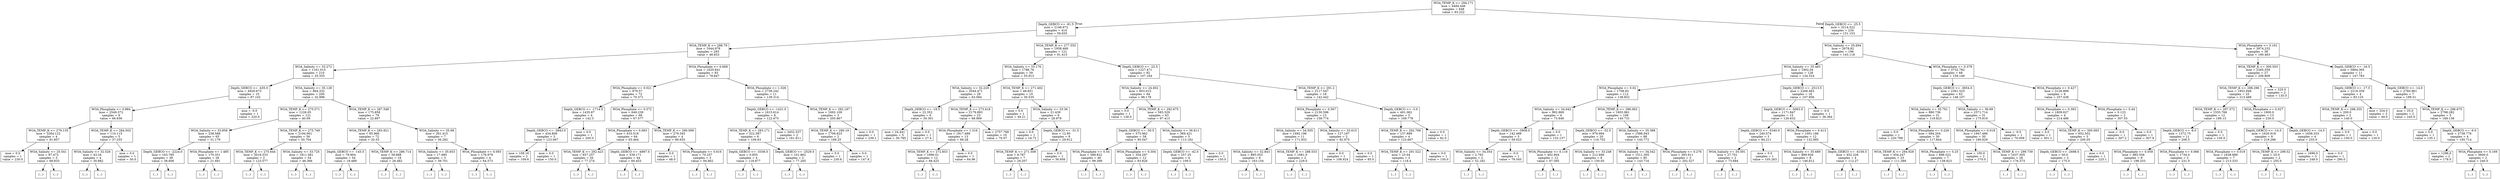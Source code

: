 digraph Tree {
node [shape=box] ;
0 [label="WOA_TEMP_K <= 294.171\nmse = 4484.446\nsamples = 648\nvalue = 93.222"] ;
1 [label="Depth_GEBCO <= -81.5\nmse = 2148.972\nsamples = 414\nvalue = 59.655"] ;
0 -> 1 [labeldistance=2.5, labelangle=45, headlabel="True"] ;
2 [label="WOA_TEMP_K <= 288.79\nmse = 1644.978\nsamples = 293\nvalue = 46.653"] ;
1 -> 2 ;
3 [label="WOA_Salinity <= 33.272\nmse = 1161.015\nsamples = 210\nvalue = 35.335"] ;
2 -> 3 ;
4 [label="Depth_GEBCO <= -435.0\nmse = 4926.673\nsamples = 10\nvalue = 87.102"] ;
3 -> 4 ;
5 [label="WOA_Phosphate <= 0.884\nmse = 2549.372\nsamples = 9\nvalue = 66.656"] ;
4 -> 5 ;
6 [label="WOA_TEMP_K <= 279.135\nmse = 3264.122\nsamples = 4\nvalue = 91.857"] ;
5 -> 6 ;
7 [label="mse = 0.0\nsamples = 1\nvalue = 230.0"] ;
6 -> 7 ;
8 [label="WOA_Salinity <= 25.541\nmse = 97.472\nsamples = 3\nvalue = 68.833"] ;
6 -> 8 ;
9 [label="(...)"] ;
8 -> 9 ;
10 [label="(...)"] ;
8 -> 10 ;
13 [label="WOA_TEMP_K <= 284.502\nmse = 110.115\nsamples = 5\nvalue = 37.255"] ;
5 -> 13 ;
14 [label="WOA_Salinity <= 32.526\nmse = 43.34\nsamples = 4\nvalue = 30.882"] ;
13 -> 14 ;
15 [label="(...)"] ;
14 -> 15 ;
16 [label="(...)"] ;
14 -> 16 ;
21 [label="mse = 0.0\nsamples = 1\nvalue = 50.0"] ;
13 -> 21 ;
22 [label="mse = -0.0\nsamples = 1\nvalue = 220.0"] ;
4 -> 22 ;
23 [label="WOA_Salinity <= 35.128\nmse = 864.332\nsamples = 200\nvalue = 32.996"] ;
3 -> 23 ;
24 [label="WOA_TEMP_K <= 275.571\nmse = 1226.05\nsamples = 121\nvalue = 40.09"] ;
23 -> 24 ;
25 [label="WOA_Salinity <= 33.858\nmse = 238.588\nsamples = 65\nvalue = 31.179"] ;
24 -> 25 ;
26 [label="Depth_GEBCO <= -2224.0\nmse = 163.785\nsamples = 39\nvalue = 38.606"] ;
25 -> 26 ;
27 [label="(...)"] ;
26 -> 27 ;
54 [label="(...)"] ;
26 -> 54 ;
91 [label="WOA_Phosphate <= 1.485\nmse = 170.351\nsamples = 26\nvalue = 21.491"] ;
25 -> 91 ;
92 [label="(...)"] ;
91 -> 92 ;
127 [label="(...)"] ;
91 -> 127 ;
142 [label="WOA_TEMP_K <= 275.749\nmse = 2194.901\nsamples = 56\nvalue = 50.704"] ;
24 -> 142 ;
143 [label="WOA_TEMP_K <= 275.644\nmse = 3016.533\nsamples = 2\nvalue = 123.577"] ;
142 -> 143 ;
144 [label="(...)"] ;
143 -> 144 ;
145 [label="(...)"] ;
143 -> 145 ;
146 [label="WOA_Salinity <= 33.725\nmse = 1811.081\nsamples = 54\nvalue = 46.366"] ;
142 -> 146 ;
147 [label="(...)"] ;
146 -> 147 ;
150 [label="(...)"] ;
146 -> 150 ;
253 [label="WOA_TEMP_K <= 287.548\nmse = 175.858\nsamples = 79\nvalue = 22.897"] ;
23 -> 253 ;
254 [label="WOA_TEMP_K <= 283.821\nmse = 85.966\nsamples = 72\nvalue = 20.55"] ;
253 -> 254 ;
255 [label="Depth_GEBCO <= -145.5\nmse = 78.904\nsamples = 54\nvalue = 18.489"] ;
254 -> 255 ;
256 [label="(...)"] ;
255 -> 256 ;
283 [label="(...)"] ;
255 -> 283 ;
302 [label="WOA_TEMP_K <= 286.714\nmse = 58.888\nsamples = 18\nvalue = 26.482"] ;
254 -> 302 ;
303 [label="(...)"] ;
302 -> 303 ;
316 [label="(...)"] ;
302 -> 316 ;
323 [label="WOA_Salinity <= 35.68\nmse = 261.415\nsamples = 7\nvalue = 56.282"] ;
253 -> 323 ;
324 [label="WOA_Salinity <= 35.653\nmse = 17.885\nsamples = 3\nvalue = 39.701"] ;
323 -> 324 ;
325 [label="(...)"] ;
324 -> 325 ;
326 [label="(...)"] ;
324 -> 326 ;
329 [label="WOA_Phosphate <= 0.093\nmse = 176.979\nsamples = 4\nvalue = 64.573"] ;
323 -> 329 ;
330 [label="(...)"] ;
329 -> 330 ;
331 [label="(...)"] ;
329 -> 331 ;
334 [label="WOA_Phosphate <= 0.669\nmse = 1620.641\nsamples = 83\nvalue = 78.847"] ;
2 -> 334 ;
335 [label="WOA_Phosphate <= 0.021\nmse = 879.57\nsamples = 72\nvalue = 70.371"] ;
334 -> 335 ;
336 [label="Depth_GEBCO <= -1714.5\nmse = 1435.87\nsamples = 4\nvalue = 142.3"] ;
335 -> 336 ;
337 [label="Depth_GEBCO <= -3843.0\nmse = 434.809\nsamples = 3\nvalue = 123.067"] ;
336 -> 337 ;
338 [label="mse = 108.16\nsamples = 2\nvalue = 109.6"] ;
337 -> 338 ;
339 [label="mse = 0.0\nsamples = 1\nvalue = 150.0"] ;
337 -> 339 ;
340 [label="mse = 0.0\nsamples = 1\nvalue = 200.0"] ;
336 -> 340 ;
341 [label="WOA_Phosphate <= 0.572\nmse = 649.239\nsamples = 68\nvalue = 67.577"] ;
335 -> 341 ;
342 [label="WOA_Phosphate <= 0.083\nmse = 633.518\nsamples = 64\nvalue = 65.464"] ;
341 -> 342 ;
343 [label="WOA_TEMP_K <= 292.423\nmse = 657.257\nsamples = 20\nvalue = 77.274"] ;
342 -> 343 ;
344 [label="(...)"] ;
343 -> 344 ;
363 [label="(...)"] ;
343 -> 363 ;
376 [label="Depth_GEBCO <= -4987.0\nmse = 539.171\nsamples = 44\nvalue = 60.453"] ;
342 -> 376 ;
377 [label="(...)"] ;
376 -> 377 ;
402 [label="(...)"] ;
376 -> 402 ;
447 [label="WOA_TEMP_K <= 290.099\nmse = 279.345\nsamples = 4\nvalue = 89.655"] ;
341 -> 447 ;
448 [label="mse = 0.0\nsamples = 1\nvalue = 48.0"] ;
447 -> 448 ;
449 [label="WOA_Phosphate <= 0.616\nmse = 70.257\nsamples = 3\nvalue = 94.862"] ;
447 -> 449 ;
450 [label="(...)"] ;
449 -> 450 ;
451 [label="(...)"] ;
449 -> 451 ;
454 [label="WOA_Phosphate <= 1.026\nmse = 2738.242\nsamples = 11\nvalue = 139.314"] ;
334 -> 454 ;
455 [label="Depth_GEBCO <= -1431.0\nmse = 1615.614\nsamples = 8\nvalue = 122.675"] ;
454 -> 455 ;
456 [label="WOA_TEMP_K <= 293.171\nmse = 322.587\nsamples = 6\nvalue = 109.63"] ;
455 -> 456 ;
457 [label="Depth_GEBCO <= -3336.0\nmse = 0.855\nsamples = 4\nvalue = 118.877"] ;
456 -> 457 ;
458 [label="(...)"] ;
457 -> 458 ;
459 [label="(...)"] ;
457 -> 459 ;
460 [label="Depth_GEBCO <= -2529.5\nmse = 101.862\nsamples = 2\nvalue = 77.265"] ;
456 -> 460 ;
461 [label="(...)"] ;
460 -> 461 ;
462 [label="(...)"] ;
460 -> 462 ;
463 [label="mse = 3452.537\nsamples = 2\nvalue = 161.811"] ;
455 -> 463 ;
464 [label="WOA_TEMP_K <= 292.187\nmse = 1692.109\nsamples = 3\nvalue = 205.867"] ;
454 -> 464 ;
465 [label="WOA_TEMP_K <= 290.19\nmse = 1709.823\nsamples = 2\nvalue = 189.25"] ;
464 -> 465 ;
466 [label="mse = 0.0\nsamples = 1\nvalue = 230.6"] ;
465 -> 466 ;
467 [label="mse = 0.0\nsamples = 1\nvalue = 147.9"] ;
465 -> 467 ;
468 [label="mse = 0.0\nsamples = 1\nvalue = 239.1"] ;
464 -> 468 ;
469 [label="WOA_TEMP_K <= 277.555\nmse = 1958.468\nsamples = 121\nvalue = 91.415"] ;
1 -> 469 ;
470 [label="WOA_Salinity <= 33.176\nmse = 1786.76\nsamples = 39\nvalue = 55.913"] ;
469 -> 470 ;
471 [label="WOA_Salinity <= 32.229\nmse = 2044.471\nsamples = 29\nvalue = 63.084"] ;
470 -> 471 ;
472 [label="Depth_GEBCO <= -19.5\nmse = 22.352\nsamples = 6\nvalue = 30.301"] ;
471 -> 472 ;
473 [label="mse = 24.441\nsamples = 5\nvalue = 30.785"] ;
472 -> 473 ;
474 [label="mse = 0.0\nsamples = 1\nvalue = 27.4"] ;
472 -> 474 ;
475 [label="WOA_TEMP_K <= 273.418\nmse = 2179.893\nsamples = 23\nvalue = 68.969"] ;
471 -> 475 ;
476 [label="WOA_Phosphate <= 1.316\nmse = 1817.489\nsamples = 13\nvalue = 68.28"] ;
475 -> 476 ;
477 [label="WOA_TEMP_K <= 272.853\nmse = 1896.01\nsamples = 12\nvalue = 68.425"] ;
476 -> 477 ;
478 [label="(...)"] ;
477 -> 478 ;
479 [label="(...)"] ;
477 -> 479 ;
480 [label="mse = 0.0\nsamples = 1\nvalue = 64.96"] ;
476 -> 480 ;
481 [label="mse = 2757.768\nsamples = 10\nvalue = 70.07"] ;
475 -> 481 ;
482 [label="WOA_TEMP_K <= 271.402\nmse = 48.851\nsamples = 10\nvalue = 30.535"] ;
470 -> 482 ;
483 [label="mse = 0.0\nsamples = 1\nvalue = 49.21"] ;
482 -> 483 ;
484 [label="WOA_Salinity <= 33.36\nmse = 21.439\nsamples = 9\nvalue = 28.979"] ;
482 -> 484 ;
485 [label="mse = 0.0\nsamples = 1\nvalue = 18.72"] ;
484 -> 485 ;
486 [label="Depth_GEBCO <= -31.5\nmse = 12.95\nsamples = 8\nvalue = 29.912"] ;
484 -> 486 ;
487 [label="WOA_TEMP_K <= 271.508\nmse = 8.787\nsamples = 7\nvalue = 29.207"] ;
486 -> 487 ;
488 [label="(...)"] ;
487 -> 488 ;
489 [label="(...)"] ;
487 -> 489 ;
496 [label="mse = 0.0\nsamples = 1\nvalue = 36.956"] ;
486 -> 496 ;
497 [label="Depth_GEBCO <= -22.5\nmse = 1227.471\nsamples = 82\nvalue = 107.164"] ;
469 -> 497 ;
498 [label="WOA_Salinity <= 24.602\nmse = 603.015\nsamples = 64\nvalue = 98.178"] ;
497 -> 498 ;
499 [label="mse = 0.0\nsamples = 1\nvalue = 138.0"] ;
498 -> 499 ;
500 [label="WOA_TEMP_K <= 292.675\nmse = 583.529\nsamples = 63\nvalue = 97.413"] ;
498 -> 500 ;
501 [label="Depth_GEBCO <= -30.5\nmse = 575.962\nsamples = 58\nvalue = 95.547"] ;
500 -> 501 ;
502 [label="WOA_Phosphate <= 0.54\nmse = 588.822\nsamples = 46\nvalue = 99.399"] ;
501 -> 502 ;
503 [label="(...)"] ;
502 -> 503 ;
572 [label="(...)"] ;
502 -> 572 ;
575 [label="WOA_Phosphate <= 0.304\nmse = 354.297\nsamples = 12\nvalue = 83.826"] ;
501 -> 575 ;
576 [label="(...)"] ;
575 -> 576 ;
587 [label="(...)"] ;
575 -> 587 ;
592 [label="WOA_Salinity <= 36.611\nmse = 369.421\nsamples = 5\nvalue = 113.182"] ;
500 -> 592 ;
593 [label="Depth_GEBCO <= -42.0\nmse = 257.25\nsamples = 4\nvalue = 109.5"] ;
592 -> 593 ;
594 [label="(...)"] ;
593 -> 594 ;
595 [label="(...)"] ;
593 -> 595 ;
596 [label="mse = 0.0\nsamples = 1\nvalue = 150.0"] ;
592 -> 596 ;
597 [label="WOA_TEMP_K <= 291.2\nmse = 2117.547\nsamples = 18\nvalue = 142.442"] ;
497 -> 597 ;
598 [label="WOA_Phosphate <= 0.567\nmse = 2130.596\nsamples = 13\nvalue = 158.774"] ;
597 -> 598 ;
599 [label="WOA_Salinity <= 34.505\nmse = 1492.196\nsamples = 11\nvalue = 171.933"] ;
598 -> 599 ;
600 [label="WOA_Salinity <= 32.843\nmse = 885.053\nsamples = 9\nvalue = 163.154"] ;
599 -> 600 ;
601 [label="(...)"] ;
600 -> 601 ;
614 [label="(...)"] ;
600 -> 614 ;
617 [label="WOA_TEMP_K <= 288.553\nmse = 1681.0\nsamples = 2\nvalue = 229.0"] ;
599 -> 617 ;
618 [label="(...)"] ;
617 -> 618 ;
619 [label="(...)"] ;
617 -> 619 ;
620 [label="WOA_Salinity <= 33.615\nmse = 127.187\nsamples = 2\nvalue = 92.975"] ;
598 -> 620 ;
621 [label="mse = 0.0\nsamples = 1\nvalue = 108.924"] ;
620 -> 621 ;
622 [label="mse = 0.0\nsamples = 1\nvalue = 85.0"] ;
620 -> 622 ;
623 [label="Depth_GEBCO <= -3.0\nmse = 491.062\nsamples = 5\nvalue = 109.778"] ;
597 -> 623 ;
624 [label="WOA_TEMP_K <= 292.769\nmse = 157.889\nsamples = 4\nvalue = 123.667"] ;
623 -> 624 ;
625 [label="WOA_TEMP_K <= 291.522\nmse = 23.04\nsamples = 3\nvalue = 118.4"] ;
624 -> 625 ;
626 [label="(...)"] ;
625 -> 626 ;
627 [label="(...)"] ;
625 -> 627 ;
630 [label="mse = 0.0\nsamples = 1\nvalue = 150.0"] ;
624 -> 630 ;
631 [label="mse = 0.0\nsamples = 1\nvalue = 82.0"] ;
623 -> 631 ;
632 [label="Depth_GEBCO <= -25.5\nmse = 3214.522\nsamples = 234\nvalue = 151.153"] ;
0 -> 632 [labeldistance=2.5, labelangle=-45, headlabel="False"] ;
633 [label="WOA_Salinity <= 35.694\nmse = 2678.82\nsamples = 196\nvalue = 143.118"] ;
632 -> 633 ;
634 [label="WOA_Salinity <= 35.483\nmse = 1902.04\nsamples = 128\nvalue = 134.524"] ;
633 -> 634 ;
635 [label="WOA_Phosphate <= 0.02\nmse = 1708.93\nsamples = 112\nvalue = 138.852"] ;
634 -> 635 ;
636 [label="WOA_Salinity <= 34.642\nmse = 992.869\nsamples = 4\nvalue = 73.846"] ;
635 -> 636 ;
637 [label="Depth_GEBCO <= -3908.0\nmse = 142.489\nsamples = 3\nvalue = 59.023"] ;
636 -> 637 ;
638 [label="WOA_Salinity <= 34.354\nmse = 2.793\nsamples = 2\nvalue = 52.182"] ;
637 -> 638 ;
639 [label="(...)"] ;
638 -> 639 ;
640 [label="(...)"] ;
638 -> 640 ;
641 [label="mse = -0.0\nsamples = 1\nvalue = 79.545"] ;
637 -> 641 ;
642 [label="mse = 0.0\nsamples = 1\nvalue = 133.137"] ;
636 -> 642 ;
643 [label="WOA_TEMP_K <= 296.063\nmse = 1603.961\nsamples = 108\nvalue = 140.731"] ;
635 -> 643 ;
644 [label="Depth_GEBCO <= -52.5\nmse = 976.994\nsamples = 20\nvalue = 116.702"] ;
643 -> 644 ;
645 [label="WOA_Phosphate <= 0.116\nmse = 402.904\nsamples = 12\nvalue = 97.395"] ;
644 -> 645 ;
646 [label="(...)"] ;
645 -> 646 ;
657 [label="(...)"] ;
645 -> 657 ;
668 [label="WOA_Salinity <= 33.248\nmse = 212.666\nsamples = 8\nvalue = 150.05"] ;
644 -> 668 ;
669 [label="(...)"] ;
668 -> 669 ;
674 [label="(...)"] ;
668 -> 674 ;
675 [label="WOA_Salinity <= 35.388\nmse = 1588.943\nsamples = 88\nvalue = 145.772"] ;
643 -> 675 ;
676 [label="WOA_Salinity <= 34.542\nmse = 1511.305\nsamples = 85\nvalue = 143.716"] ;
675 -> 676 ;
677 [label="(...)"] ;
676 -> 677 ;
766 [label="(...)"] ;
676 -> 766 ;
821 [label="WOA_Phosphate <= 0.276\nmse = 393.911\nsamples = 3\nvalue = 202.527"] ;
675 -> 821 ;
822 [label="(...)"] ;
821 -> 822 ;
825 [label="(...)"] ;
821 -> 825 ;
826 [label="Depth_GEBCO <= -2513.5\nmse = 2266.463\nsamples = 16\nvalue = 107.956"] ;
634 -> 826 ;
827 [label="Depth_GEBCO <= -5063.5\nmse = 1171.847\nsamples = 15\nvalue = 126.632"] ;
826 -> 827 ;
828 [label="Depth_GEBCO <= -5340.0\nmse = 240.074\nsamples = 3\nvalue = 84.211"] ;
827 -> 828 ;
829 [label="WOA_Salinity <= 35.591\nmse = 27.701\nsamples = 2\nvalue = 73.684"] ;
828 -> 829 ;
830 [label="(...)"] ;
829 -> 830 ;
831 [label="(...)"] ;
829 -> 831 ;
832 [label="mse = 0.0\nsamples = 1\nvalue = 105.263"] ;
828 -> 832 ;
833 [label="WOA_Phosphate <= 0.413\nmse = 1001.186\nsamples = 12\nvalue = 132.995"] ;
827 -> 833 ;
834 [label="WOA_Salinity <= 35.689\nmse = 889.926\nsamples = 8\nvalue = 146.812"] ;
833 -> 834 ;
835 [label="(...)"] ;
834 -> 835 ;
848 [label="(...)"] ;
834 -> 848 ;
849 [label="Depth_GEBCO <= -4156.5\nmse = 452.226\nsamples = 4\nvalue = 112.27"] ;
833 -> 849 ;
850 [label="(...)"] ;
849 -> 850 ;
851 [label="(...)"] ;
849 -> 851 ;
856 [label="mse = -0.0\nsamples = 1\nvalue = 36.364"] ;
826 -> 856 ;
857 [label="WOA_Phosphate <= 0.378\nmse = 3732.782\nsamples = 68\nvalue = 159.146"] ;
633 -> 857 ;
858 [label="Depth_GEBCO <= -3654.0\nmse = 2361.525\nsamples = 62\nvalue = 146.107"] ;
857 -> 858 ;
859 [label="WOA_Salinity <= 35.761\nmse = 880.736\nsamples = 31\nvalue = 119.823"] ;
858 -> 859 ;
860 [label="mse = 0.0\nsamples = 1\nvalue = 220.789"] ;
859 -> 860 ;
861 [label="WOA_Phosphate <= 0.226\nmse = 694.204\nsamples = 30\nvalue = 117.844"] ;
859 -> 861 ;
862 [label="WOA_TEMP_K <= 294.928\nmse = 454.247\nsamples = 23\nvalue = 111.389"] ;
861 -> 862 ;
863 [label="(...)"] ;
862 -> 863 ;
864 [label="(...)"] ;
862 -> 864 ;
907 [label="WOA_Phosphate <= 0.25\nmse = 898.522\nsamples = 7\nvalue = 138.823"] ;
861 -> 907 ;
908 [label="(...)"] ;
907 -> 908 ;
917 [label="(...)"] ;
907 -> 917 ;
920 [label="WOA_Salinity <= 36.69\nmse = 2371.714\nsamples = 31\nvalue = 175.819"] ;
858 -> 920 ;
921 [label="WOA_Phosphate <= 0.018\nmse = 1947.486\nsamples = 30\nvalue = 180.629"] ;
920 -> 921 ;
922 [label="mse = 100.0\nsamples = 2\nvalue = 270.0"] ;
921 -> 922 ;
923 [label="WOA_TEMP_K <= 299.739\nmse = 1637.005\nsamples = 28\nvalue = 176.373"] ;
921 -> 923 ;
924 [label="(...)"] ;
923 -> 924 ;
951 [label="(...)"] ;
923 -> 951 ;
960 [label="mse = -0.0\nsamples = 1\nvalue = 70.009"] ;
920 -> 960 ;
961 [label="WOA_Phosphate <= 0.427\nmse = 3126.899\nsamples = 6\nvalue = 257.438"] ;
857 -> 961 ;
962 [label="WOA_Phosphate <= 0.393\nmse = 1809.627\nsamples = 4\nvalue = 214.486"] ;
961 -> 962 ;
963 [label="mse = 0.0\nsamples = 1\nvalue = 301.1"] ;
962 -> 963 ;
964 [label="WOA_TEMP_K <= 300.093\nmse = 652.502\nsamples = 3\nvalue = 200.05"] ;
962 -> 964 ;
965 [label="Depth_GEBCO <= -2698.0\nmse = 50.0\nsamples = 2\nvalue = 175.0"] ;
964 -> 965 ;
966 [label="(...)"] ;
965 -> 966 ;
967 [label="(...)"] ;
965 -> 967 ;
968 [label="mse = 0.0\nsamples = 1\nvalue = 225.1"] ;
964 -> 968 ;
969 [label="WOA_Phosphate <= 0.44\nmse = 0.123\nsamples = 2\nvalue = 307.55"] ;
961 -> 969 ;
970 [label="mse = -0.0\nsamples = 1\nvalue = 307.2"] ;
969 -> 970 ;
971 [label="mse = 0.0\nsamples = 1\nvalue = 307.9"] ;
969 -> 971 ;
972 [label="WOA_Phosphate <= 0.161\nmse = 3974.232\nsamples = 38\nvalue = 190.463"] ;
632 -> 972 ;
973 [label="WOA_TEMP_K <= 300.503\nmse = 2285.559\nsamples = 27\nvalue = 206.809"] ;
972 -> 973 ;
974 [label="WOA_TEMP_K <= 298.296\nmse = 1952.948\nsamples = 25\nvalue = 213.488"] ;
973 -> 974 ;
975 [label="WOA_TEMP_K <= 297.572\nmse = 1555.766\nsamples = 12\nvalue = 199.13"] ;
974 -> 975 ;
976 [label="Depth_GEBCO <= -8.0\nmse = 1372.75\nsamples = 11\nvalue = 206.5"] ;
975 -> 976 ;
977 [label="WOA_Phosphate <= 0.059\nmse = 985.556\nsamples = 9\nvalue = 198.333"] ;
976 -> 977 ;
978 [label="(...)"] ;
977 -> 978 ;
979 [label="(...)"] ;
977 -> 979 ;
984 [label="WOA_Phosphate <= 0.066\nmse = 1734.0\nsamples = 2\nvalue = 231.0"] ;
976 -> 984 ;
985 [label="(...)"] ;
984 -> 985 ;
986 [label="(...)"] ;
984 -> 986 ;
987 [label="mse = 0.0\nsamples = 1\nvalue = 150.0"] ;
975 -> 987 ;
988 [label="WOA_Phosphate <= 0.027\nmse = 1900.0\nsamples = 13\nvalue = 230.0"] ;
974 -> 988 ;
989 [label="Depth_GEBCO <= -14.5\nmse = 1620.918\nsamples = 9\nvalue = 219.286"] ;
988 -> 989 ;
990 [label="WOA_Phosphate <= 0.019\nmse = 1638.889\nsamples = 7\nvalue = 213.333"] ;
989 -> 990 ;
991 [label="(...)"] ;
990 -> 991 ;
992 [label="(...)"] ;
990 -> 992 ;
993 [label="WOA_TEMP_K <= 299.52\nmse = 25.0\nsamples = 2\nvalue = 255.0"] ;
989 -> 993 ;
994 [label="(...)"] ;
993 -> 994 ;
995 [label="(...)"] ;
993 -> 995 ;
996 [label="Depth_GEBCO <= -14.5\nmse = 1658.333\nsamples = 4\nvalue = 255.0"] ;
988 -> 996 ;
997 [label="mse = 1696.0\nsamples = 3\nvalue = 248.0"] ;
996 -> 997 ;
998 [label="mse = 0.0\nsamples = 1\nvalue = 290.0"] ;
996 -> 998 ;
999 [label="mse = 225.0\nsamples = 2\nvalue = 135.0"] ;
973 -> 999 ;
1000 [label="Depth_GEBCO <= -16.5\nmse = 5864.365\nsamples = 11\nvalue = 147.783"] ;
972 -> 1000 ;
1001 [label="Depth_GEBCO <= -17.5\nmse = 2218.359\nsamples = 4\nvalue = 83.125"] ;
1000 -> 1001 ;
1002 [label="WOA_TEMP_K <= 298.355\nmse = 200.0\nsamples = 2\nvalue = 140.0"] ;
1001 -> 1002 ;
1003 [label="mse = 0.0\nsamples = 1\nvalue = 150.0"] ;
1002 -> 1003 ;
1004 [label="mse = 0.0\nsamples = 1\nvalue = 120.0"] ;
1002 -> 1004 ;
1005 [label="mse = 324.0\nsamples = 2\nvalue = 49.0"] ;
1001 -> 1005 ;
1006 [label="Depth_GEBCO <= -14.0\nmse = 2760.961\nsamples = 7\nvalue = 199.51"] ;
1000 -> 1006 ;
1007 [label="mse = 25.0\nsamples = 2\nvalue = 245.0"] ;
1006 -> 1007 ;
1008 [label="WOA_TEMP_K <= 296.675\nmse = 2798.282\nsamples = 5\nvalue = 188.138"] ;
1006 -> 1008 ;
1009 [label="mse = 0.0\nsamples = 1\nvalue = 135.1"] ;
1008 -> 1009 ;
1010 [label="Depth_GEBCO <= -9.0\nmse = 2738.776\nsamples = 4\nvalue = 195.714"] ;
1008 -> 1010 ;
1011 [label="mse = 1296.0\nsamples = 2\nvalue = 178.0"] ;
1010 -> 1011 ;
1012 [label="WOA_Phosphate <= 0.169\nmse = 3600.0\nsamples = 2\nvalue = 240.0"] ;
1010 -> 1012 ;
1013 [label="(...)"] ;
1012 -> 1013 ;
1014 [label="(...)"] ;
1012 -> 1014 ;
}